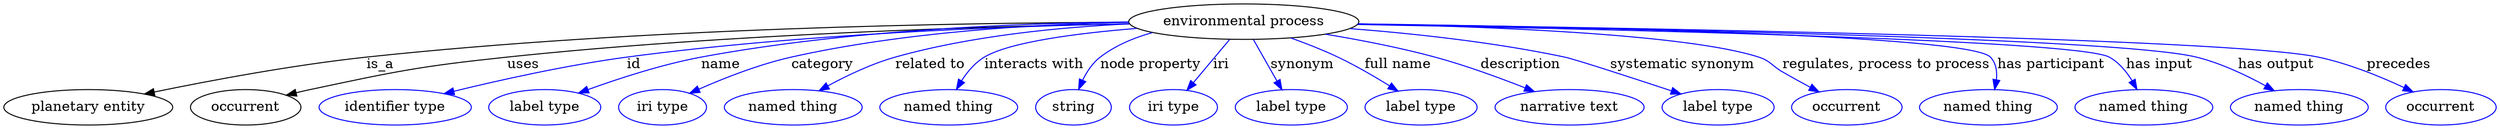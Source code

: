 digraph {
	graph [bb="0,0,2030.9,122"];
	node [label="\N"];
	"environmental process"	[height=0.5,
		label="environmental process",
		pos="1009.4,104",
		width=2.4977];
	"planetary entity"	[height=0.5,
		pos="65.357,18",
		width=1.8155];
	"environmental process" -> "planetary entity"	[label=is_a,
		lp="308.63,61",
		pos="e,111.08,31.036 919.55,102.97 784.06,101.94 519.53,96.081 296.81,68 236.06,60.341 167.59,44.989 120.98,33.498"];
	occurrent	[height=0.5,
		pos="192.36,18",
		width=1.2082];
	"environmental process" -> occurrent	[label=uses,
		lp="432.41,61",
		pos="e,224.68,30.1 920.23,101.08 804.59,97.81 596.73,89.308 420.25,68 341.8,58.528 322,55.219 245.36,36 241.77,35.101 238.07,34.091 234.38,\
33.024"];
	id	[color=blue,
		height=0.5,
		label="identifier type",
		pos="313.36,18",
		width=1.652];
	"environmental process" -> id	[color=blue,
		label=id,
		lp="520.8,61",
		pos="e,354.16,31.125 920.36,101.13 820.91,98.015 655.35,89.763 514.47,68 462.57,59.984 404.4,45.155 364.02,33.902",
		style=solid];
	name	[color=blue,
		height=0.5,
		label="label type",
		pos="435.36,18",
		width=1.2425];
	"environmental process" -> name	[color=blue,
		label=name,
		lp="591.52,61",
		pos="e,464.64,31.667 919.61,102.38 831.3,100.22 693.09,92.689 576.04,68 540.61,60.527 501.86,46.574 474.02,35.463",
		style=solid];
	category	[color=blue,
		height=0.5,
		label="iri type",
		pos="533.36,18",
		width=0.9834];
	"environmental process" -> category	[color=blue,
		label=category,
		lp="673.45,61",
		pos="e,557.01,31.533 919.99,101.81 846.31,99.055 739.6,90.954 649.16,68 620.09,60.622 588.88,47.052 566.19,36.06",
		style=solid];
	"related to"	[color=blue,
		height=0.5,
		label="named thing",
		pos="640.36,18",
		width=1.5019];
	"environmental process" -> "related to"	[color=blue,
		label="related to",
		lp="759.59,61",
		pos="e,663.66,34.396 921.7,99.97 866.46,96.102 794.23,87.414 732.88,68 711.63,61.275 689.51,49.75 672.23,39.566",
		style=solid];
	"interacts with"	[color=blue,
		height=0.5,
		label="named thing",
		pos="766.36,18",
		width=1.5019];
	"environmental process" -> "interacts with"	[color=blue,
		label="interacts with",
		lp="843.26,61",
		pos="e,775.08,35.765 930.15,95.406 881.88,89.648 825.56,80.567 804.55,68 794.97,62.27 786.89,53.164 780.67,44.348",
		style=solid];
	"node property"	[color=blue,
		height=0.5,
		label=string,
		pos="868.36,18",
		width=0.8403];
	"environmental process" -> "node property"	[color=blue,
		label="node property",
		lp="935.43,61",
		pos="e,874.14,35.711 943.59,91.667 926.89,86.484 909.84,78.947 896.22,68 888.68,61.943 882.81,53.262 878.44,44.884",
		style=solid];
	iri	[color=blue,
		height=0.5,
		label="iri type",
		pos="952.36,18",
		width=0.9834];
	"environmental process" -> iri	[color=blue,
		label=iri,
		lp="990.58,61",
		pos="e,963.49,35.402 997.82,86.001 989.6,73.889 978.42,57.415 969.21,43.834",
		style=solid];
	synonym	[color=blue,
		height=0.5,
		label="label type",
		pos="1050.4,18",
		width=1.2425];
	"environmental process" -> synonym	[color=blue,
		label=synonym,
		lp="1058,61",
		pos="e,1042.1,35.973 1017.7,86.001 1023.4,74.274 1031.1,58.458 1037.6,45.138",
		style=solid];
	"full name"	[color=blue,
		height=0.5,
		label="label type",
		pos="1157.4,18",
		width=1.2425];
	"environmental process" -> "full name"	[color=blue,
		label="full name",
		lp="1136,61",
		pos="e,1137.8,34.194 1047.4,87.665 1060.3,81.992 1074.7,75.18 1087.4,68 1101.8,59.789 1117,49.371 1129.6,40.254",
		style=solid];
	description	[color=blue,
		height=0.5,
		label="narrative text",
		pos="1277.4,18",
		width=1.5834];
	"environmental process" -> description	[color=blue,
		label=description,
		lp="1232.5,61",
		pos="e,1248.3,33.716 1074.3,91.505 1102.9,85.685 1136.6,77.765 1166.4,68 1191.2,59.844 1218,48.092 1239.1,38.141",
		style=solid];
	"systematic synonym"	[color=blue,
		height=0.5,
		label="label type",
		pos="1397.4,18",
		width=1.2425];
	"environmental process" -> "systematic synonym"	[color=blue,
		label="systematic synonym",
		lp="1368.3,61",
		pos="e,1368.8,31.911 1091.6,96.614 1142.7,91.474 1209.5,82.626 1267.4,68 1299.2,59.953 1333.9,46.611 1359.5,35.88",
		style=solid];
	"regulates, process to process"	[color=blue,
		height=0.5,
		label=occurrent,
		pos="1503.4,18",
		width=1.2082];
	"environmental process" -> "regulates, process to process"	[color=blue,
		label="regulates, process to process",
		lp="1534.1,61",
		pos="e,1483.2,34.035 1098,100.77 1202.7,97.236 1370.3,88.509 1429.4,68 1439,64.666 1458.3,51.744 1474.9,40.007",
		style=solid];
	"has participant"	[color=blue,
		height=0.5,
		label="named thing",
		pos="1619.4,18",
		width=1.5019];
	"environmental process" -> "has participant"	[color=blue,
		label="has participant",
		lp="1665.4,61",
		pos="e,1623.9,36.236 1098.1,101 1262.5,96.858 1599.5,86.198 1617.4,68 1622.9,62.344 1624.7,54.315 1624.7,46.388",
		style=solid];
	"has input"	[color=blue,
		height=0.5,
		label="named thing",
		pos="1745.4,18",
		width=1.5019];
	"environmental process" -> "has input"	[color=blue,
		label="has input",
		lp="1751.8,61",
		pos="e,1738,36.224 1099.2,102.85 1276.3,101.92 1658.1,96.582 1710.4,68 1719.9,62.811 1727.4,53.808 1733,44.924",
		style=solid];
	"has output"	[color=blue,
		height=0.5,
		label="named thing",
		pos="1871.4,18",
		width=1.5019];
	"environmental process" -> "has output"	[color=blue,
		label="has output",
		lp="1844.3,61",
		pos="e,1849.6,34.502 1098.3,101.22 1287.3,97.105 1717.1,85.906 1781.4,68 1802.5,62.113 1824.1,50.546 1840.9,40.128",
		style=solid];
	precedes	[color=blue,
		height=0.5,
		label=occurrent,
		pos="1987.4,18",
		width=1.2082];
	"environmental process" -> precedes	[color=blue,
		label=precedes,
		lp="1941.8,61",
		pos="e,1963,33.108 1099.4,103.66 1290.6,104.35 1731.7,102.06 1877.4,68 1904.3,61.698 1932.8,48.807 1954,37.829",
		style=solid];
}
